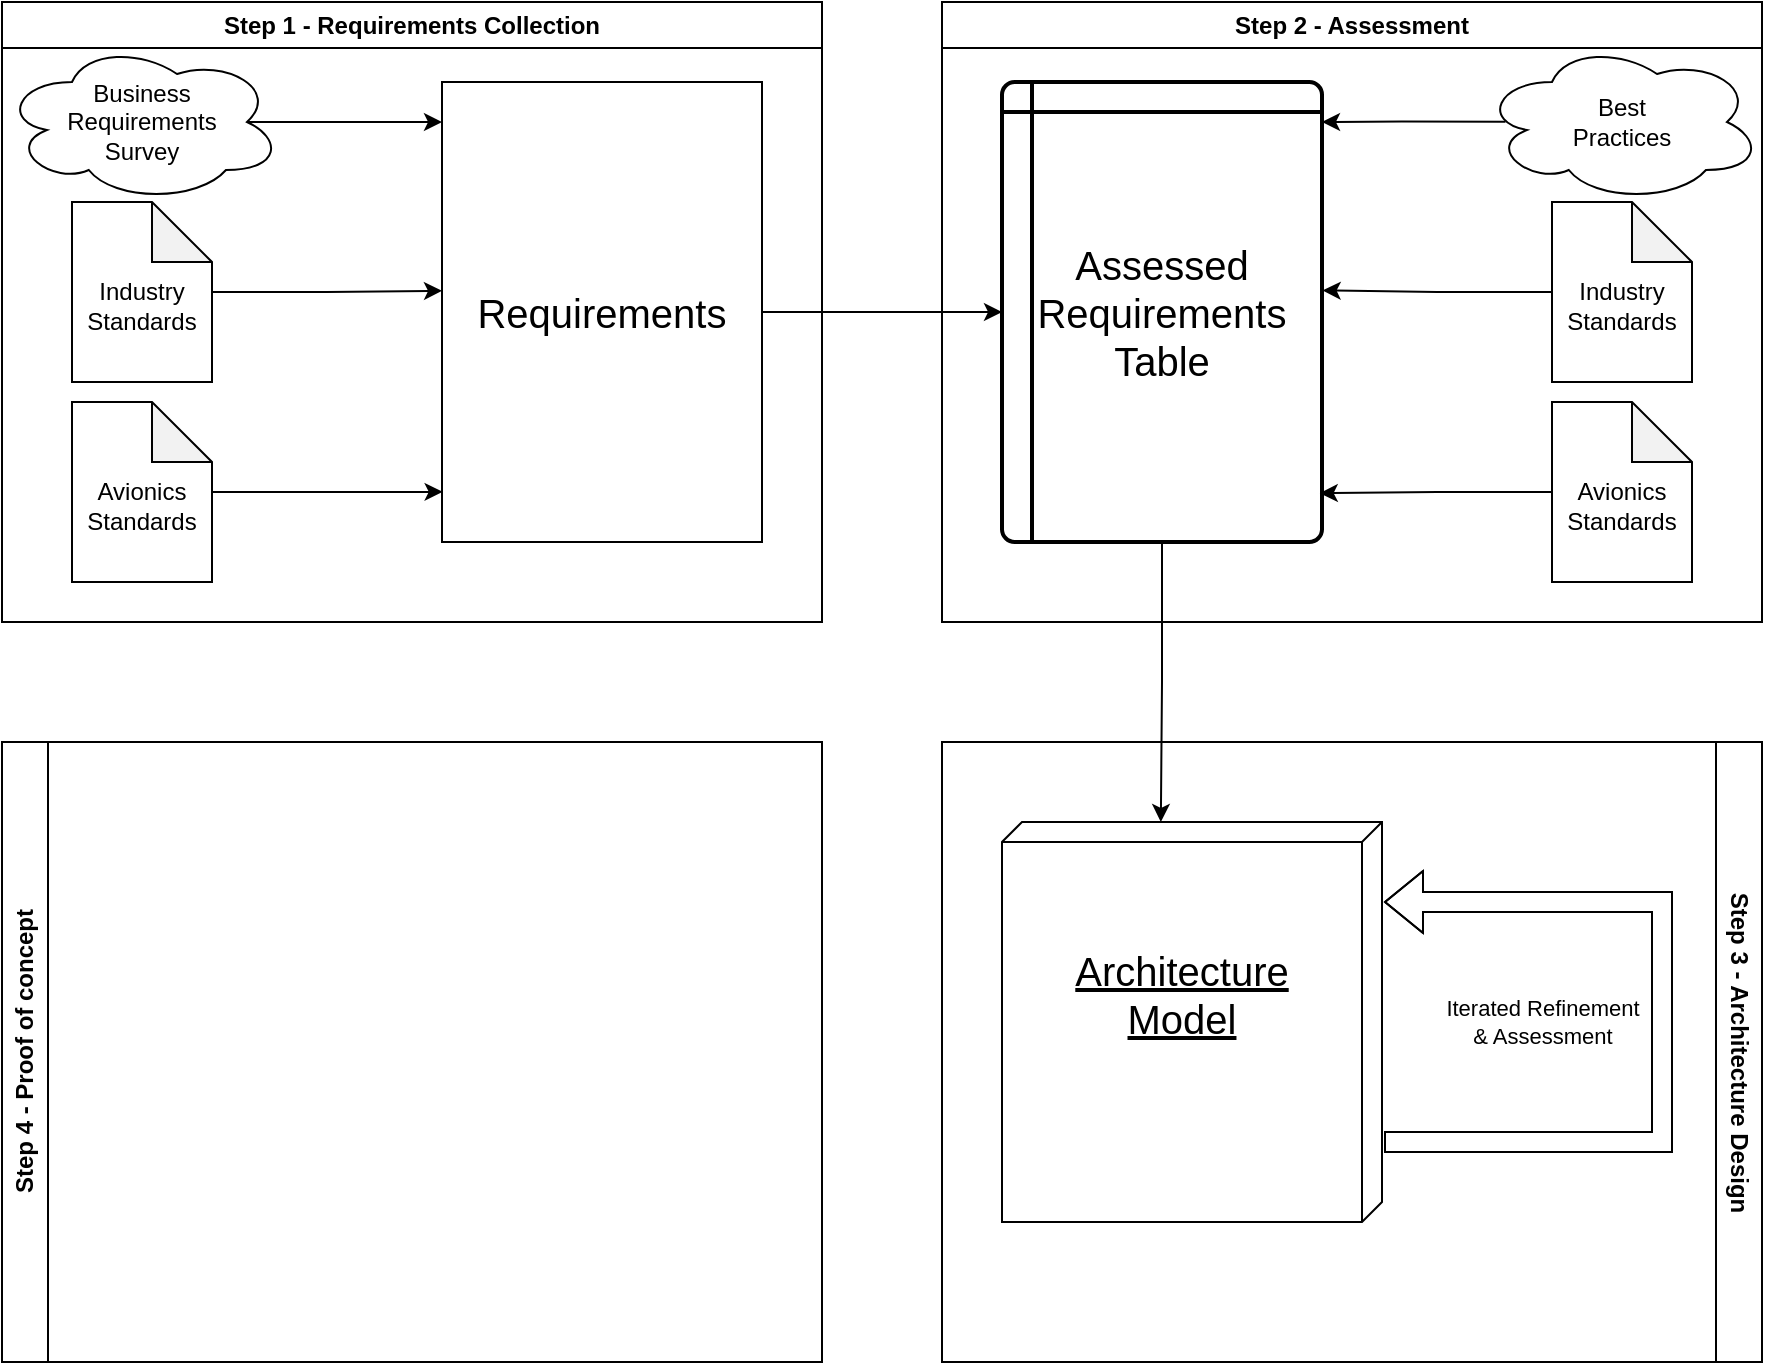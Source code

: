 <mxfile version="24.8.0">
  <diagram name="Seite-1" id="oJwmOva_RkN-0TxP1Ae1">
    <mxGraphModel dx="1195" dy="722" grid="1" gridSize="10" guides="1" tooltips="1" connect="1" arrows="1" fold="1" page="1" pageScale="1" pageWidth="827" pageHeight="1169" math="0" shadow="0">
      <root>
        <mxCell id="0" />
        <mxCell id="1" parent="0" />
        <mxCell id="TTC1ai_KlTjNhs4RFqy6-1" value="Step 1 - Requirements Collection" style="swimlane;whiteSpace=wrap;html=1;" vertex="1" parent="1">
          <mxGeometry x="160" y="270" width="410" height="310" as="geometry" />
        </mxCell>
        <mxCell id="TTC1ai_KlTjNhs4RFqy6-3" value="Business &lt;br&gt;Requirements &lt;br&gt;Survey" style="ellipse;shape=cloud;whiteSpace=wrap;html=1;" vertex="1" parent="TTC1ai_KlTjNhs4RFqy6-1">
          <mxGeometry y="20" width="140" height="80" as="geometry" />
        </mxCell>
        <mxCell id="TTC1ai_KlTjNhs4RFqy6-6" value="&lt;div&gt;&lt;br&gt;&lt;/div&gt;&lt;div&gt;Industry&lt;/div&gt;Standards" style="shape=note;whiteSpace=wrap;html=1;backgroundOutline=1;darkOpacity=0.05;" vertex="1" parent="TTC1ai_KlTjNhs4RFqy6-1">
          <mxGeometry x="35" y="100" width="70" height="90" as="geometry" />
        </mxCell>
        <mxCell id="TTC1ai_KlTjNhs4RFqy6-7" value="&lt;div&gt;&lt;br&gt;&lt;/div&gt;&lt;div&gt;Avionics&lt;/div&gt;Standards" style="shape=note;whiteSpace=wrap;html=1;backgroundOutline=1;darkOpacity=0.05;" vertex="1" parent="TTC1ai_KlTjNhs4RFqy6-1">
          <mxGeometry x="35" y="200" width="70" height="90" as="geometry" />
        </mxCell>
        <mxCell id="TTC1ai_KlTjNhs4RFqy6-22" style="edgeStyle=orthogonalEdgeStyle;rounded=0;orthogonalLoop=1;jettySize=auto;html=1;entryX=0;entryY=0.5;entryDx=0;entryDy=0;" edge="1" parent="1" source="TTC1ai_KlTjNhs4RFqy6-8" target="TTC1ai_KlTjNhs4RFqy6-18">
          <mxGeometry relative="1" as="geometry" />
        </mxCell>
        <mxCell id="TTC1ai_KlTjNhs4RFqy6-8" value="&lt;font style=&quot;font-size: 20px;&quot;&gt;Requirements&lt;/font&gt;" style="rounded=0;whiteSpace=wrap;html=1;" vertex="1" parent="1">
          <mxGeometry x="380" y="310" width="160" height="230" as="geometry" />
        </mxCell>
        <mxCell id="TTC1ai_KlTjNhs4RFqy6-9" style="edgeStyle=orthogonalEdgeStyle;rounded=0;orthogonalLoop=1;jettySize=auto;html=1;entryX=0;entryY=0.087;entryDx=0;entryDy=0;entryPerimeter=0;exitX=0.875;exitY=0.5;exitDx=0;exitDy=0;exitPerimeter=0;" edge="1" parent="1" source="TTC1ai_KlTjNhs4RFqy6-3" target="TTC1ai_KlTjNhs4RFqy6-8">
          <mxGeometry relative="1" as="geometry" />
        </mxCell>
        <mxCell id="TTC1ai_KlTjNhs4RFqy6-10" style="edgeStyle=orthogonalEdgeStyle;rounded=0;orthogonalLoop=1;jettySize=auto;html=1;entryX=0;entryY=0.454;entryDx=0;entryDy=0;entryPerimeter=0;" edge="1" parent="1" source="TTC1ai_KlTjNhs4RFqy6-6" target="TTC1ai_KlTjNhs4RFqy6-8">
          <mxGeometry relative="1" as="geometry">
            <mxPoint x="370" y="415" as="targetPoint" />
          </mxGeometry>
        </mxCell>
        <mxCell id="TTC1ai_KlTjNhs4RFqy6-11" style="edgeStyle=orthogonalEdgeStyle;rounded=0;orthogonalLoop=1;jettySize=auto;html=1;entryX=0.002;entryY=0.891;entryDx=0;entryDy=0;entryPerimeter=0;" edge="1" parent="1" source="TTC1ai_KlTjNhs4RFqy6-7" target="TTC1ai_KlTjNhs4RFqy6-8">
          <mxGeometry relative="1" as="geometry" />
        </mxCell>
        <mxCell id="TTC1ai_KlTjNhs4RFqy6-12" value="Step 2 - Assessment" style="swimlane;whiteSpace=wrap;html=1;" vertex="1" parent="1">
          <mxGeometry x="630" y="270" width="410" height="310" as="geometry" />
        </mxCell>
        <mxCell id="TTC1ai_KlTjNhs4RFqy6-13" value="Best&lt;div&gt;Practices&lt;/div&gt;" style="ellipse;shape=cloud;whiteSpace=wrap;html=1;" vertex="1" parent="TTC1ai_KlTjNhs4RFqy6-12">
          <mxGeometry x="270" y="20" width="140" height="80" as="geometry" />
        </mxCell>
        <mxCell id="TTC1ai_KlTjNhs4RFqy6-14" value="&lt;div&gt;&lt;br&gt;&lt;/div&gt;Industry Standards" style="shape=note;whiteSpace=wrap;html=1;backgroundOutline=1;darkOpacity=0.05;" vertex="1" parent="TTC1ai_KlTjNhs4RFqy6-12">
          <mxGeometry x="305" y="100" width="70" height="90" as="geometry" />
        </mxCell>
        <mxCell id="TTC1ai_KlTjNhs4RFqy6-15" value="&lt;div&gt;&lt;br&gt;&lt;/div&gt;&lt;div&gt;Avionics&lt;/div&gt;Standards" style="shape=note;whiteSpace=wrap;html=1;backgroundOutline=1;darkOpacity=0.05;" vertex="1" parent="TTC1ai_KlTjNhs4RFqy6-12">
          <mxGeometry x="305" y="200" width="70" height="90" as="geometry" />
        </mxCell>
        <mxCell id="TTC1ai_KlTjNhs4RFqy6-18" value="&lt;font style=&quot;font-size: 20px;&quot;&gt;Assessed&lt;/font&gt;&lt;div&gt;&lt;span style=&quot;font-size: 20px; background-color: initial;&quot;&gt;Requirements&lt;/span&gt;&lt;div&gt;&lt;div&gt;&lt;font style=&quot;font-size: 20px;&quot;&gt;Table&lt;/font&gt;&lt;/div&gt;&lt;/div&gt;&lt;/div&gt;" style="shape=internalStorage;whiteSpace=wrap;html=1;dx=15;dy=15;rounded=1;arcSize=4;strokeWidth=2;" vertex="1" parent="TTC1ai_KlTjNhs4RFqy6-12">
          <mxGeometry x="30" y="40" width="160" height="230" as="geometry" />
        </mxCell>
        <mxCell id="TTC1ai_KlTjNhs4RFqy6-19" style="edgeStyle=orthogonalEdgeStyle;rounded=0;orthogonalLoop=1;jettySize=auto;html=1;entryX=1;entryY=0.087;entryDx=0;entryDy=0;entryPerimeter=0;exitX=0.084;exitY=0.498;exitDx=0;exitDy=0;exitPerimeter=0;" edge="1" parent="TTC1ai_KlTjNhs4RFqy6-12" source="TTC1ai_KlTjNhs4RFqy6-13" target="TTC1ai_KlTjNhs4RFqy6-18">
          <mxGeometry relative="1" as="geometry" />
        </mxCell>
        <mxCell id="TTC1ai_KlTjNhs4RFqy6-20" style="edgeStyle=orthogonalEdgeStyle;rounded=0;orthogonalLoop=1;jettySize=auto;html=1;entryX=1.002;entryY=0.453;entryDx=0;entryDy=0;entryPerimeter=0;" edge="1" parent="TTC1ai_KlTjNhs4RFqy6-12" source="TTC1ai_KlTjNhs4RFqy6-14" target="TTC1ai_KlTjNhs4RFqy6-18">
          <mxGeometry relative="1" as="geometry" />
        </mxCell>
        <mxCell id="TTC1ai_KlTjNhs4RFqy6-21" style="edgeStyle=orthogonalEdgeStyle;rounded=0;orthogonalLoop=1;jettySize=auto;html=1;entryX=0.993;entryY=0.894;entryDx=0;entryDy=0;entryPerimeter=0;" edge="1" parent="TTC1ai_KlTjNhs4RFqy6-12" source="TTC1ai_KlTjNhs4RFqy6-15" target="TTC1ai_KlTjNhs4RFqy6-18">
          <mxGeometry relative="1" as="geometry" />
        </mxCell>
        <mxCell id="TTC1ai_KlTjNhs4RFqy6-31" value="Step 3 - Architecture Design" style="swimlane;horizontal=0;whiteSpace=wrap;html=1;rotation=-180;" vertex="1" parent="1">
          <mxGeometry x="630" y="640" width="410" height="310" as="geometry" />
        </mxCell>
        <mxCell id="TTC1ai_KlTjNhs4RFqy6-32" value="&lt;div style=&quot;font-size: 20px;&quot;&gt;&lt;font style=&quot;font-size: 20px;&quot;&gt;&lt;br&gt;&lt;/font&gt;&lt;/div&gt;&lt;div style=&quot;font-size: 20px;&quot;&gt;&lt;span style=&quot;background-color: initial;&quot;&gt;&lt;br&gt;&lt;/span&gt;&lt;/div&gt;&lt;div style=&quot;font-size: 20px;&quot;&gt;&lt;span style=&quot;background-color: initial;&quot;&gt;Architecture&lt;/span&gt;&lt;/div&gt;&lt;div style=&quot;font-size: 20px;&quot;&gt;&lt;span style=&quot;background-color: initial;&quot;&gt;Model&lt;/span&gt;&lt;/div&gt;" style="verticalAlign=top;align=center;spacingTop=8;spacingLeft=2;spacingRight=12;shape=cube;size=10;direction=south;fontStyle=4;html=1;whiteSpace=wrap;" vertex="1" parent="TTC1ai_KlTjNhs4RFqy6-31">
          <mxGeometry x="30" y="40" width="190" height="200" as="geometry" />
        </mxCell>
        <mxCell id="TTC1ai_KlTjNhs4RFqy6-35" value="" style="endArrow=classic;html=1;rounded=0;edgeStyle=orthogonalEdgeStyle;shape=flexArrow;fillColor=default;" edge="1" parent="1">
          <mxGeometry width="50" height="50" relative="1" as="geometry">
            <mxPoint x="851" y="840" as="sourcePoint" />
            <mxPoint x="851" y="720" as="targetPoint" />
            <Array as="points">
              <mxPoint x="990" y="840" />
              <mxPoint x="990" y="720" />
              <mxPoint x="851" y="720" />
            </Array>
          </mxGeometry>
        </mxCell>
        <mxCell id="TTC1ai_KlTjNhs4RFqy6-36" value="Iterated Refinement&lt;div&gt;&amp;amp; Assessment&lt;/div&gt;" style="edgeLabel;html=1;align=center;verticalAlign=middle;resizable=0;points=[];" vertex="1" connectable="0" parent="TTC1ai_KlTjNhs4RFqy6-35">
          <mxGeometry x="0.076" relative="1" as="geometry">
            <mxPoint x="-60" y="15" as="offset" />
          </mxGeometry>
        </mxCell>
        <mxCell id="TTC1ai_KlTjNhs4RFqy6-37" style="edgeStyle=orthogonalEdgeStyle;rounded=0;orthogonalLoop=1;jettySize=auto;html=1;entryX=0;entryY=0.582;entryDx=0;entryDy=0;entryPerimeter=0;" edge="1" parent="1" source="TTC1ai_KlTjNhs4RFqy6-18" target="TTC1ai_KlTjNhs4RFqy6-32">
          <mxGeometry relative="1" as="geometry" />
        </mxCell>
        <mxCell id="TTC1ai_KlTjNhs4RFqy6-38" value="Step 4 - Proof of concept" style="swimlane;horizontal=0;whiteSpace=wrap;html=1;" vertex="1" parent="1">
          <mxGeometry x="160" y="640" width="410" height="310" as="geometry" />
        </mxCell>
      </root>
    </mxGraphModel>
  </diagram>
</mxfile>
